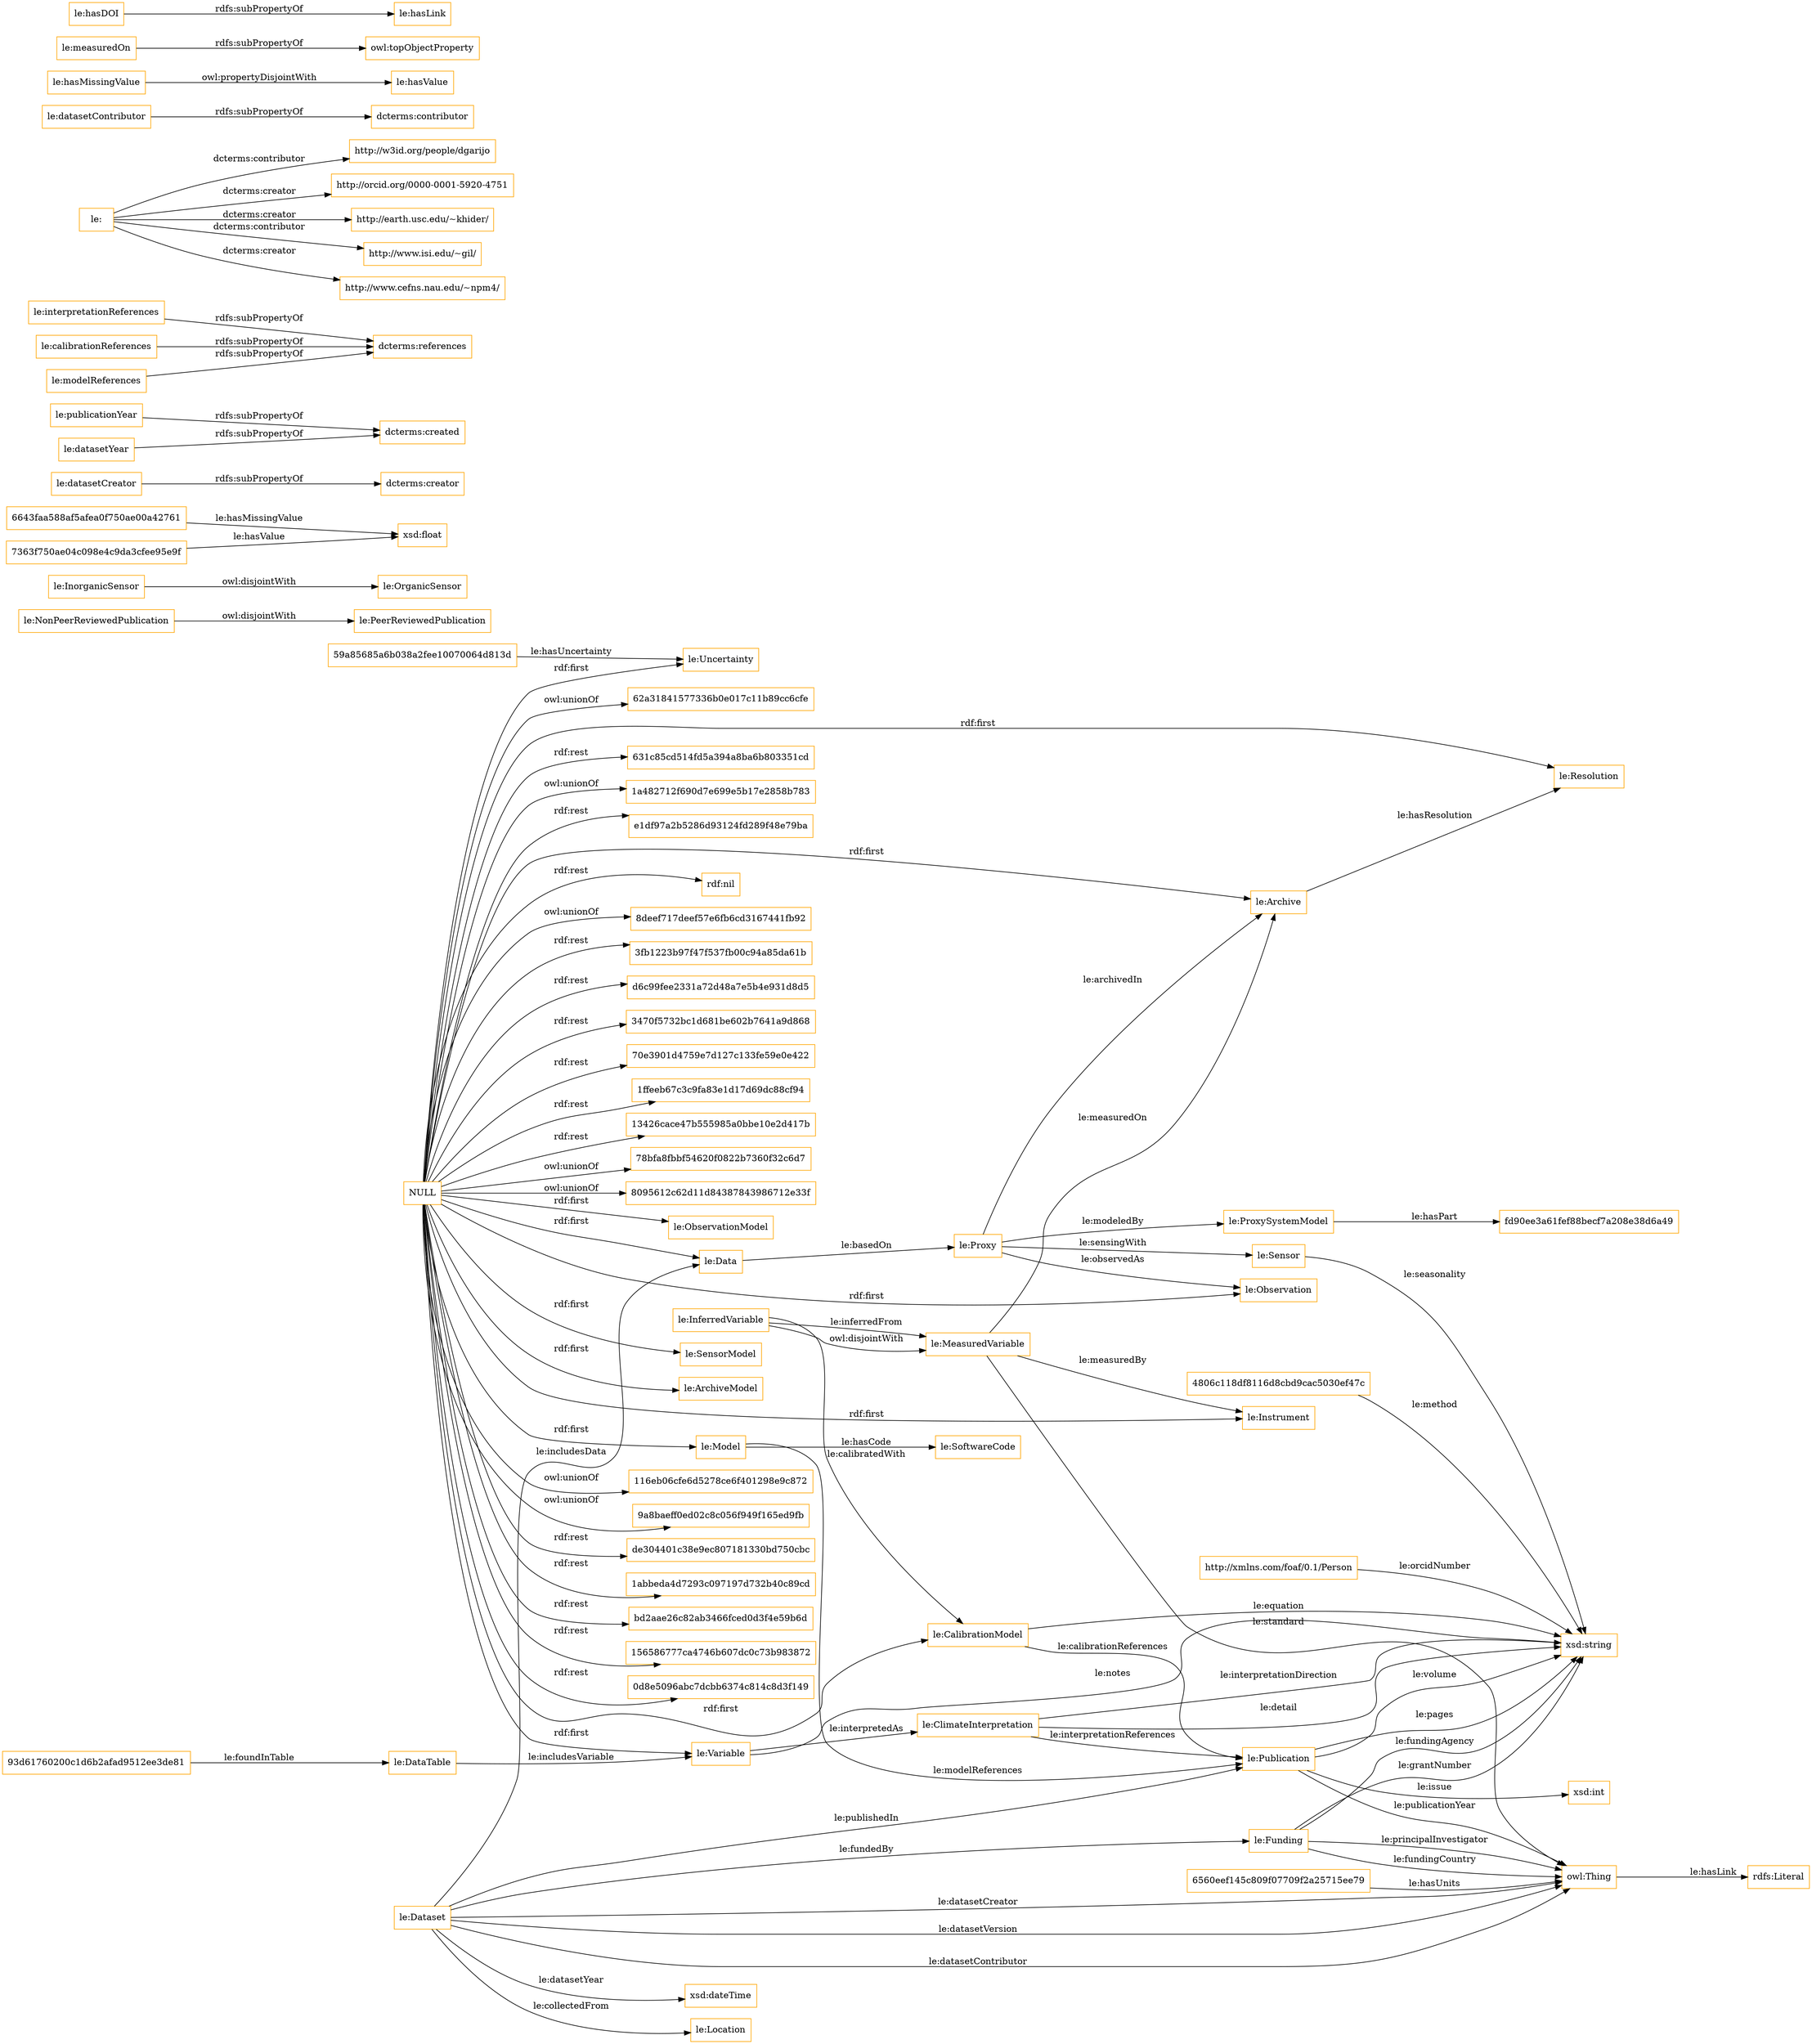 digraph ar2dtool_diagram { 
rankdir=LR;
size="1501"
node [shape = rectangle, color="orange"]; "le:Proxy" "le:ObservationModel" "le:NonPeerReviewedPublication" "le:Archive" "le:OrganicSensor" "le:SensorModel" "le:Uncertainty" "le:Variable" "le:Model" "le:PeerReviewedPublication" "le:Location" "le:InferredVariable" "le:Funding" "fd90ee3a61fef88becf7a208e38d6a49" "le:InorganicSensor" "4806c118df8116d8cbd9cac5030ef47c" "http://xmlns.com/foaf/0.1/Person" "le:Publication" "93d61760200c1d6b2afad9512ee3de81" "le:Dataset" "le:Instrument" "le:SoftwareCode" "le:ClimateInterpretation" "le:ArchiveModel" "59a85685a6b038a2fee10070064d813d" "le:DataTable" "le:ProxySystemModel" "le:CalibrationModel" "le:MeasuredVariable" "le:Resolution" "le:Sensor" "le:Observation" "6643faa588af5afea0f750ae00a42761" "6560eef145c809f07709f2a25715ee79" "7363f750ae04c098e4c9da3cfee95e9f" "le:Data" ; /*classes style*/
	"le:datasetCreator" -> "dcterms:creator" [ label = "rdfs:subPropertyOf" ];
	"le:publicationYear" -> "dcterms:created" [ label = "rdfs:subPropertyOf" ];
	"le:interpretationReferences" -> "dcterms:references" [ label = "rdfs:subPropertyOf" ];
	"le:" -> "http://w3id.org/people/dgarijo" [ label = "dcterms:contributor" ];
	"le:" -> "http://orcid.org/0000-0001-5920-4751" [ label = "dcterms:creator" ];
	"le:" -> "http://earth.usc.edu/~khider/" [ label = "dcterms:creator" ];
	"le:" -> "http://www.isi.edu/~gil/" [ label = "dcterms:contributor" ];
	"le:" -> "http://www.cefns.nau.edu/~npm4/" [ label = "dcterms:creator" ];
	"le:InferredVariable" -> "le:MeasuredVariable" [ label = "owl:disjointWith" ];
	"le:datasetYear" -> "dcterms:created" [ label = "rdfs:subPropertyOf" ];
	"le:InorganicSensor" -> "le:OrganicSensor" [ label = "owl:disjointWith" ];
	"NULL" -> "le:ObservationModel" [ label = "rdf:first" ];
	"NULL" -> "116eb06cfe6d5278ce6f401298e9c872" [ label = "owl:unionOf" ];
	"NULL" -> "9a8baeff0ed02c8c056f949f165ed9fb" [ label = "owl:unionOf" ];
	"NULL" -> "de304401c38e9ec807181330bd750cbc" [ label = "rdf:rest" ];
	"NULL" -> "le:Archive" [ label = "rdf:first" ];
	"NULL" -> "1abbeda4d7293c097197d732b40c89cd" [ label = "rdf:rest" ];
	"NULL" -> "bd2aae26c82ab3466fced0d3f4e59b6d" [ label = "rdf:rest" ];
	"NULL" -> "le:Resolution" [ label = "rdf:first" ];
	"NULL" -> "156586777ca4746b607dc0c73b983872" [ label = "rdf:rest" ];
	"NULL" -> "le:Observation" [ label = "rdf:first" ];
	"NULL" -> "0d8e5096abc7dcbb6374c814c8d3f149" [ label = "rdf:rest" ];
	"NULL" -> "le:Variable" [ label = "rdf:first" ];
	"NULL" -> "62a31841577336b0e017c11b89cc6cfe" [ label = "owl:unionOf" ];
	"NULL" -> "631c85cd514fd5a394a8ba6b803351cd" [ label = "rdf:rest" ];
	"NULL" -> "1a482712f690d7e699e5b17e2858b783" [ label = "owl:unionOf" ];
	"NULL" -> "e1df97a2b5286d93124fd289f48e79ba" [ label = "rdf:rest" ];
	"NULL" -> "rdf:nil" [ label = "rdf:rest" ];
	"NULL" -> "8deef717deef57e6fb6cd3167441fb92" [ label = "owl:unionOf" ];
	"NULL" -> "le:Data" [ label = "rdf:first" ];
	"NULL" -> "le:SensorModel" [ label = "rdf:first" ];
	"NULL" -> "3fb1223b97f47f537fb00c94a85da61b" [ label = "rdf:rest" ];
	"NULL" -> "d6c99fee2331a72d48a7e5b4e931d8d5" [ label = "rdf:rest" ];
	"NULL" -> "le:Instrument" [ label = "rdf:first" ];
	"NULL" -> "le:Uncertainty" [ label = "rdf:first" ];
	"NULL" -> "le:Model" [ label = "rdf:first" ];
	"NULL" -> "3470f5732bc1d681be602b7641a9d868" [ label = "rdf:rest" ];
	"NULL" -> "70e3901d4759e7d127c133fe59e0e422" [ label = "rdf:rest" ];
	"NULL" -> "1ffeeb67c3c9fa83e1d17d69dc88cf94" [ label = "rdf:rest" ];
	"NULL" -> "13426cace47b555985a0bbe10e2d417b" [ label = "rdf:rest" ];
	"NULL" -> "le:CalibrationModel" [ label = "rdf:first" ];
	"NULL" -> "78bfa8fbbf54620f0822b7360f32c6d7" [ label = "owl:unionOf" ];
	"NULL" -> "8095612c62d11d84387843986712e33f" [ label = "owl:unionOf" ];
	"NULL" -> "le:ArchiveModel" [ label = "rdf:first" ];
	"le:datasetContributor" -> "dcterms:contributor" [ label = "rdfs:subPropertyOf" ];
	"le:calibrationReferences" -> "dcterms:references" [ label = "rdfs:subPropertyOf" ];
	"le:hasMissingValue" -> "le:hasValue" [ label = "owl:propertyDisjointWith" ];
	"le:NonPeerReviewedPublication" -> "le:PeerReviewedPublication" [ label = "owl:disjointWith" ];
	"le:measuredOn" -> "owl:topObjectProperty" [ label = "rdfs:subPropertyOf" ];
	"le:hasDOI" -> "le:hasLink" [ label = "rdfs:subPropertyOf" ];
	"le:modelReferences" -> "dcterms:references" [ label = "rdfs:subPropertyOf" ];
	"le:Publication" -> "xsd:string" [ label = "le:pages" ];
	"59a85685a6b038a2fee10070064d813d" -> "le:Uncertainty" [ label = "le:hasUncertainty" ];
	"le:Publication" -> "xsd:string" [ label = "le:volume" ];
	"le:Dataset" -> "owl:Thing" [ label = "le:datasetCreator" ];
	"le:InferredVariable" -> "le:CalibrationModel" [ label = "le:calibratedWith" ];
	"le:Model" -> "le:Publication" [ label = "le:modelReferences" ];
	"le:Dataset" -> "xsd:dateTime" [ label = "le:datasetYear" ];
	"7363f750ae04c098e4c9da3cfee95e9f" -> "xsd:float" [ label = "le:hasValue" ];
	"le:ClimateInterpretation" -> "xsd:string" [ label = "le:detail" ];
	"le:Dataset" -> "le:Data" [ label = "le:includesData" ];
	"le:Dataset" -> "le:Funding" [ label = "le:fundedBy" ];
	"le:Proxy" -> "le:Observation" [ label = "le:observedAs" ];
	"le:MeasuredVariable" -> "le:Archive" [ label = "le:measuredOn" ];
	"le:Publication" -> "owl:Thing" [ label = "le:publicationYear" ];
	"le:Funding" -> "owl:Thing" [ label = "le:fundingCountry" ];
	"6643faa588af5afea0f750ae00a42761" -> "xsd:float" [ label = "le:hasMissingValue" ];
	"le:ProxySystemModel" -> "fd90ee3a61fef88becf7a208e38d6a49" [ label = "le:hasPart" ];
	"le:ClimateInterpretation" -> "xsd:string" [ label = "le:interpretationDirection" ];
	"le:Dataset" -> "le:Location" [ label = "le:collectedFrom" ];
	"le:MeasuredVariable" -> "owl:Thing" [ label = "le:standard" ];
	"le:Data" -> "le:Proxy" [ label = "le:basedOn" ];
	"le:Archive" -> "le:Resolution" [ label = "le:hasResolution" ];
	"le:Dataset" -> "owl:Thing" [ label = "le:datasetVersion" ];
	"owl:Thing" -> "rdfs:Literal" [ label = "le:hasLink" ];
	"http://xmlns.com/foaf/0.1/Person" -> "xsd:string" [ label = "le:orcidNumber" ];
	"le:Proxy" -> "le:Archive" [ label = "le:archivedIn" ];
	"93d61760200c1d6b2afad9512ee3de81" -> "le:DataTable" [ label = "le:foundInTable" ];
	"4806c118df8116d8cbd9cac5030ef47c" -> "xsd:string" [ label = "le:method" ];
	"le:DataTable" -> "le:Variable" [ label = "le:includesVariable" ];
	"le:Dataset" -> "owl:Thing" [ label = "le:datasetContributor" ];
	"le:Variable" -> "xsd:string" [ label = "le:notes" ];
	"le:CalibrationModel" -> "xsd:string" [ label = "le:equation" ];
	"le:Sensor" -> "xsd:string" [ label = "le:seasonality" ];
	"le:Funding" -> "owl:Thing" [ label = "le:principalInvestigator" ];
	"le:Model" -> "le:SoftwareCode" [ label = "le:hasCode" ];
	"le:Proxy" -> "le:Sensor" [ label = "le:sensingWith" ];
	"le:CalibrationModel" -> "le:Publication" [ label = "le:calibrationReferences" ];
	"le:Dataset" -> "le:Publication" [ label = "le:publishedIn" ];
	"le:Publication" -> "xsd:int" [ label = "le:issue" ];
	"le:InferredVariable" -> "le:MeasuredVariable" [ label = "le:inferredFrom" ];
	"le:Funding" -> "xsd:string" [ label = "le:fundingAgency" ];
	"6560eef145c809f07709f2a25715ee79" -> "owl:Thing" [ label = "le:hasUnits" ];
	"le:Proxy" -> "le:ProxySystemModel" [ label = "le:modeledBy" ];
	"le:Variable" -> "le:ClimateInterpretation" [ label = "le:interpretedAs" ];
	"le:Funding" -> "xsd:string" [ label = "le:grantNumber" ];
	"le:ClimateInterpretation" -> "le:Publication" [ label = "le:interpretationReferences" ];
	"le:MeasuredVariable" -> "le:Instrument" [ label = "le:measuredBy" ];

}
